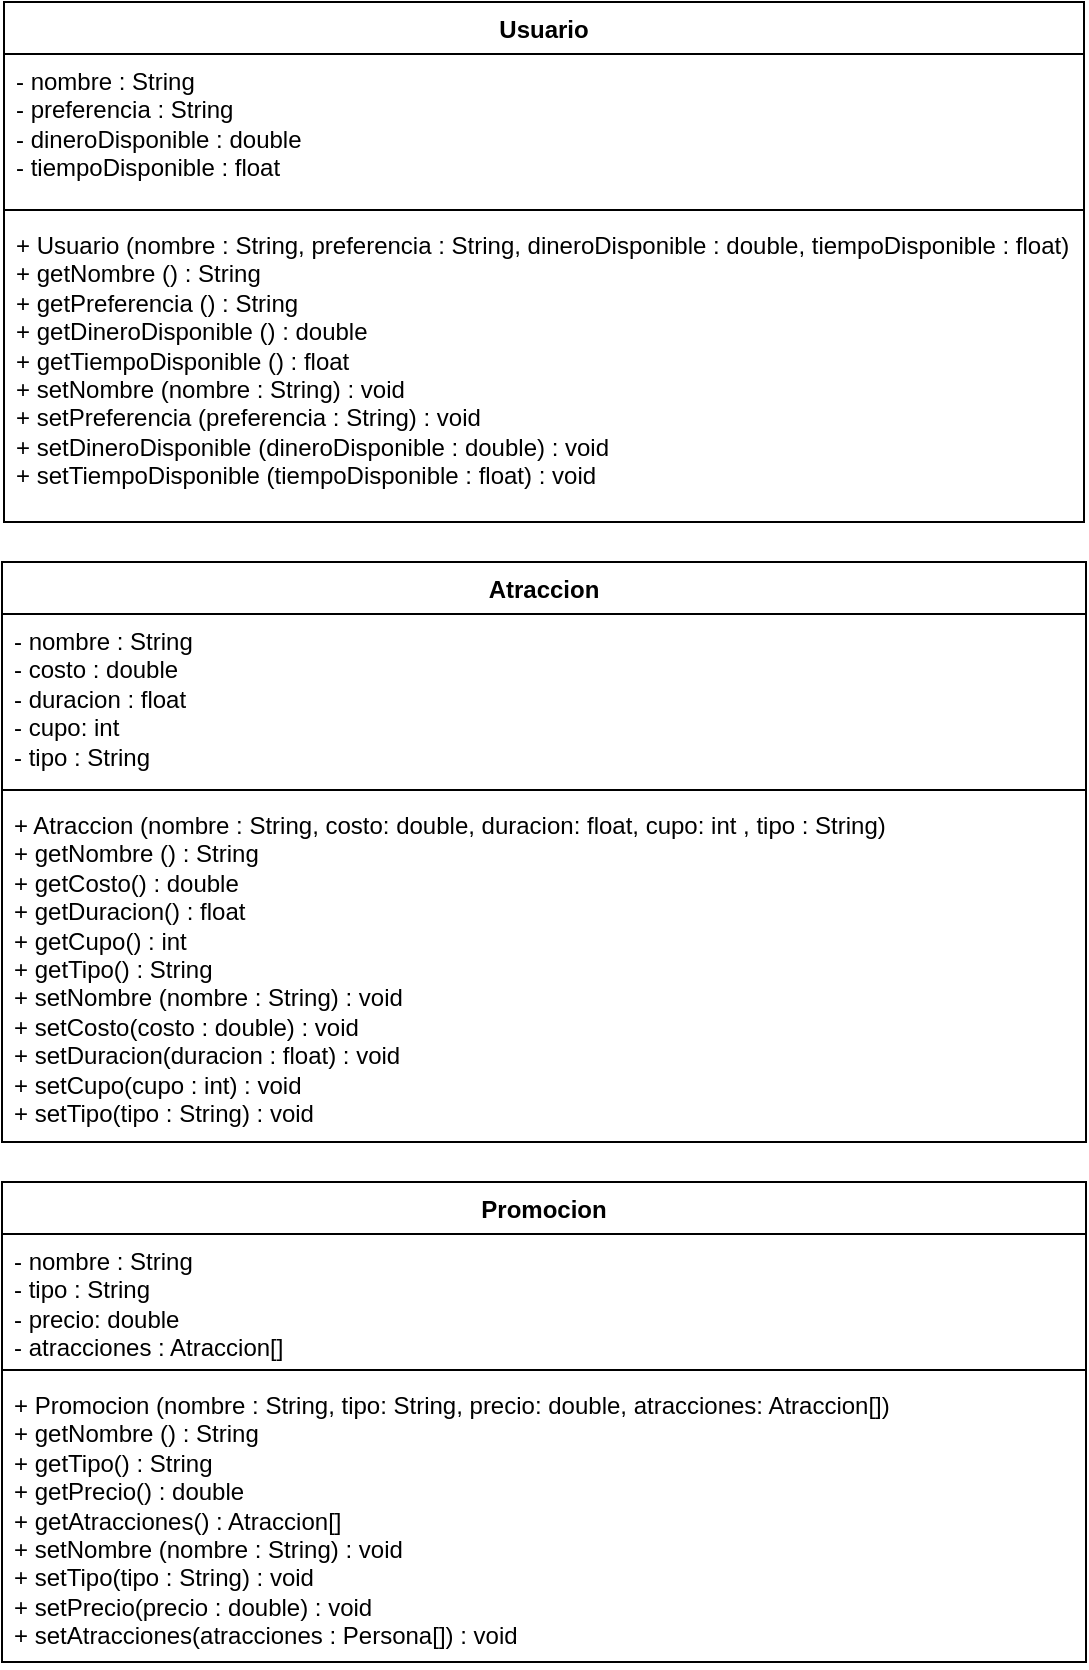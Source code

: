 <mxfile version="21.2.8" type="device">
  <diagram id="C5RBs43oDa-KdzZeNtuy" name="Page-1">
    <mxGraphModel dx="1195" dy="703" grid="1" gridSize="10" guides="1" tooltips="1" connect="1" arrows="1" fold="1" page="1" pageScale="1" pageWidth="827" pageHeight="1169" math="0" shadow="0">
      <root>
        <mxCell id="WIyWlLk6GJQsqaUBKTNV-0" />
        <mxCell id="WIyWlLk6GJQsqaUBKTNV-1" parent="WIyWlLk6GJQsqaUBKTNV-0" />
        <mxCell id="nxIMyX0dU8XtXgx2l4wC-17" value="Usuario" style="swimlane;fontStyle=1;align=center;verticalAlign=top;childLayout=stackLayout;horizontal=1;startSize=26;horizontalStack=0;resizeParent=1;resizeParentMax=0;resizeLast=0;collapsible=1;marginBottom=0;whiteSpace=wrap;html=1;" vertex="1" parent="WIyWlLk6GJQsqaUBKTNV-1">
          <mxGeometry x="144" y="40" width="540" height="260" as="geometry" />
        </mxCell>
        <mxCell id="nxIMyX0dU8XtXgx2l4wC-18" value="- nombre : String&lt;br&gt;- preferencia : String&lt;br&gt;- dineroDisponible : double&lt;br&gt;- tiempoDisponible : float" style="text;strokeColor=none;fillColor=none;align=left;verticalAlign=top;spacingLeft=4;spacingRight=4;overflow=hidden;rotatable=0;points=[[0,0.5],[1,0.5]];portConstraint=eastwest;whiteSpace=wrap;html=1;" vertex="1" parent="nxIMyX0dU8XtXgx2l4wC-17">
          <mxGeometry y="26" width="540" height="74" as="geometry" />
        </mxCell>
        <mxCell id="nxIMyX0dU8XtXgx2l4wC-19" value="" style="line;strokeWidth=1;fillColor=none;align=left;verticalAlign=middle;spacingTop=-1;spacingLeft=3;spacingRight=3;rotatable=0;labelPosition=right;points=[];portConstraint=eastwest;strokeColor=inherit;" vertex="1" parent="nxIMyX0dU8XtXgx2l4wC-17">
          <mxGeometry y="100" width="540" height="8" as="geometry" />
        </mxCell>
        <mxCell id="nxIMyX0dU8XtXgx2l4wC-20" value="+ Usuario (nombre : String, preferencia : String, dineroDisponible : double, tiempoDisponible : float)&lt;br&gt;+ getNombre () : String&lt;br&gt;+ getPreferencia () : String&lt;br&gt;+ getDineroDisponible () : double&lt;br&gt;+ getTiempoDisponible () : float&lt;br&gt;+ setNombre (nombre : String) : void&lt;br&gt;+ setPreferencia (preferencia : String) : void&lt;br&gt;+ setDineroDisponible (dineroDisponible : double) : void&lt;br&gt;+ setTiempoDisponible (tiempoDisponible : float) : void" style="text;strokeColor=none;fillColor=none;align=left;verticalAlign=top;spacingLeft=4;spacingRight=4;overflow=hidden;rotatable=0;points=[[0,0.5],[1,0.5]];portConstraint=eastwest;whiteSpace=wrap;html=1;" vertex="1" parent="nxIMyX0dU8XtXgx2l4wC-17">
          <mxGeometry y="108" width="540" height="152" as="geometry" />
        </mxCell>
        <mxCell id="nxIMyX0dU8XtXgx2l4wC-21" value="Atraccion" style="swimlane;fontStyle=1;align=center;verticalAlign=top;childLayout=stackLayout;horizontal=1;startSize=26;horizontalStack=0;resizeParent=1;resizeParentMax=0;resizeLast=0;collapsible=1;marginBottom=0;whiteSpace=wrap;html=1;" vertex="1" parent="WIyWlLk6GJQsqaUBKTNV-1">
          <mxGeometry x="143" y="320" width="542" height="290" as="geometry" />
        </mxCell>
        <mxCell id="nxIMyX0dU8XtXgx2l4wC-22" value="- nombre : String&lt;br&gt;- costo : double&lt;br&gt;- duracion : float&lt;br&gt;- cupo: int&lt;br&gt;- tipo : String" style="text;strokeColor=none;fillColor=none;align=left;verticalAlign=top;spacingLeft=4;spacingRight=4;overflow=hidden;rotatable=0;points=[[0,0.5],[1,0.5]];portConstraint=eastwest;whiteSpace=wrap;html=1;" vertex="1" parent="nxIMyX0dU8XtXgx2l4wC-21">
          <mxGeometry y="26" width="542" height="84" as="geometry" />
        </mxCell>
        <mxCell id="nxIMyX0dU8XtXgx2l4wC-23" value="" style="line;strokeWidth=1;fillColor=none;align=left;verticalAlign=middle;spacingTop=-1;spacingLeft=3;spacingRight=3;rotatable=0;labelPosition=right;points=[];portConstraint=eastwest;strokeColor=inherit;" vertex="1" parent="nxIMyX0dU8XtXgx2l4wC-21">
          <mxGeometry y="110" width="542" height="8" as="geometry" />
        </mxCell>
        <mxCell id="nxIMyX0dU8XtXgx2l4wC-24" value="+ Atraccion (nombre : String, costo: double, duracion: float, cupo: int , tipo : String)&lt;br&gt;+ getNombre () : String&lt;br&gt;+ getCosto() : double&lt;br&gt;+ getDuracion() : float&lt;br&gt;+ getCupo() : int&lt;br&gt;+ getTipo() : String&lt;br&gt;+ setNombre (nombre : String) : void&lt;br&gt;+ setCosto(costo : double) : void&lt;br&gt;+ setDuracion(duracion : float) : void&lt;br&gt;+ setCupo(cupo : int) : void&lt;br&gt;+ setTipo(tipo : String) : void" style="text;strokeColor=none;fillColor=none;align=left;verticalAlign=top;spacingLeft=4;spacingRight=4;overflow=hidden;rotatable=0;points=[[0,0.5],[1,0.5]];portConstraint=eastwest;whiteSpace=wrap;html=1;" vertex="1" parent="nxIMyX0dU8XtXgx2l4wC-21">
          <mxGeometry y="118" width="542" height="172" as="geometry" />
        </mxCell>
        <mxCell id="nxIMyX0dU8XtXgx2l4wC-25" value="Promocion" style="swimlane;fontStyle=1;align=center;verticalAlign=top;childLayout=stackLayout;horizontal=1;startSize=26;horizontalStack=0;resizeParent=1;resizeParentMax=0;resizeLast=0;collapsible=1;marginBottom=0;whiteSpace=wrap;html=1;" vertex="1" parent="WIyWlLk6GJQsqaUBKTNV-1">
          <mxGeometry x="143" y="630" width="542" height="240" as="geometry" />
        </mxCell>
        <mxCell id="nxIMyX0dU8XtXgx2l4wC-26" value="- nombre : String&lt;br&gt;- tipo : String&lt;br&gt;- precio: double&lt;br&gt;- atracciones : Atraccion[]" style="text;strokeColor=none;fillColor=none;align=left;verticalAlign=top;spacingLeft=4;spacingRight=4;overflow=hidden;rotatable=0;points=[[0,0.5],[1,0.5]];portConstraint=eastwest;whiteSpace=wrap;html=1;" vertex="1" parent="nxIMyX0dU8XtXgx2l4wC-25">
          <mxGeometry y="26" width="542" height="64" as="geometry" />
        </mxCell>
        <mxCell id="nxIMyX0dU8XtXgx2l4wC-27" value="" style="line;strokeWidth=1;fillColor=none;align=left;verticalAlign=middle;spacingTop=-1;spacingLeft=3;spacingRight=3;rotatable=0;labelPosition=right;points=[];portConstraint=eastwest;strokeColor=inherit;" vertex="1" parent="nxIMyX0dU8XtXgx2l4wC-25">
          <mxGeometry y="90" width="542" height="8" as="geometry" />
        </mxCell>
        <mxCell id="nxIMyX0dU8XtXgx2l4wC-28" value="+ Promocion (nombre : String, tipo: String, precio: double, atracciones: Atraccion[])&lt;br&gt;+ getNombre () : String&lt;br&gt;+ getTipo() : String&lt;br&gt;+ getPrecio() : double&lt;br&gt;+ getAtracciones() : Atraccion[]&lt;br&gt;+ setNombre (nombre : String) : void&lt;br&gt;+ setTipo(tipo : String) : void&lt;br&gt;+ setPrecio(precio : double) : void&lt;br&gt;+ setAtracciones(atracciones : Persona[]) : void" style="text;strokeColor=none;fillColor=none;align=left;verticalAlign=top;spacingLeft=4;spacingRight=4;overflow=hidden;rotatable=0;points=[[0,0.5],[1,0.5]];portConstraint=eastwest;whiteSpace=wrap;html=1;" vertex="1" parent="nxIMyX0dU8XtXgx2l4wC-25">
          <mxGeometry y="98" width="542" height="142" as="geometry" />
        </mxCell>
      </root>
    </mxGraphModel>
  </diagram>
</mxfile>

